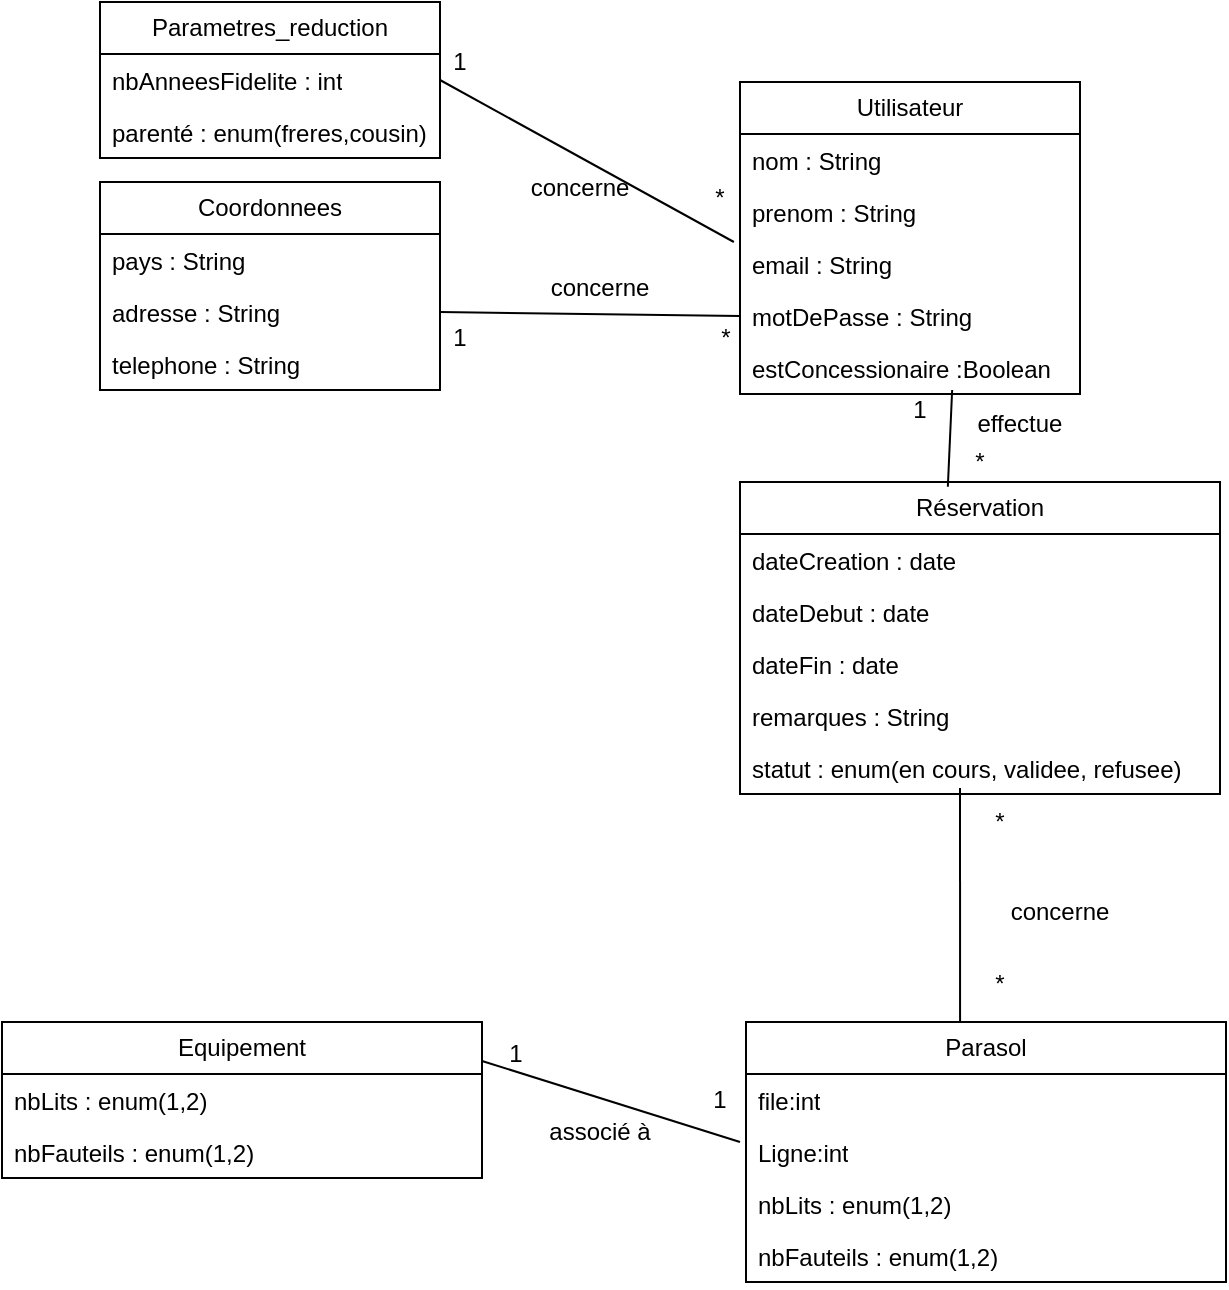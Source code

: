 <mxfile version="21.3.7" type="github">
  <diagram name="Page-1" id="dKBTrxsumRvwRfnkc9OE">
    <mxGraphModel dx="1354" dy="314" grid="1" gridSize="10" guides="1" tooltips="1" connect="1" arrows="1" fold="1" page="1" pageScale="1" pageWidth="827" pageHeight="1169" math="0" shadow="0">
      <root>
        <mxCell id="0" />
        <mxCell id="1" parent="0" />
        <mxCell id="kaMZpVxV8Li5TpcQR-ti-2" value="Parametres_reduction" style="swimlane;fontStyle=0;childLayout=stackLayout;horizontal=1;startSize=26;fillColor=none;horizontalStack=0;resizeParent=1;resizeParentMax=0;resizeLast=0;collapsible=1;marginBottom=0;whiteSpace=wrap;html=1;" vertex="1" parent="1">
          <mxGeometry x="30" y="20" width="170" height="78" as="geometry" />
        </mxCell>
        <mxCell id="kaMZpVxV8Li5TpcQR-ti-5" value="nbAnneesFidelite : int" style="text;strokeColor=none;fillColor=none;align=left;verticalAlign=top;spacingLeft=4;spacingRight=4;overflow=hidden;rotatable=0;points=[[0,0.5],[1,0.5]];portConstraint=eastwest;whiteSpace=wrap;html=1;" vertex="1" parent="kaMZpVxV8Li5TpcQR-ti-2">
          <mxGeometry y="26" width="170" height="26" as="geometry" />
        </mxCell>
        <mxCell id="kaMZpVxV8Li5TpcQR-ti-8" value="parenté : enum(freres,cousin)" style="text;strokeColor=none;fillColor=none;align=left;verticalAlign=top;spacingLeft=4;spacingRight=4;overflow=hidden;rotatable=0;points=[[0,0.5],[1,0.5]];portConstraint=eastwest;whiteSpace=wrap;html=1;" vertex="1" parent="kaMZpVxV8Li5TpcQR-ti-2">
          <mxGeometry y="52" width="170" height="26" as="geometry" />
        </mxCell>
        <mxCell id="kaMZpVxV8Li5TpcQR-ti-9" value="Coordonnees" style="swimlane;fontStyle=0;childLayout=stackLayout;horizontal=1;startSize=26;fillColor=none;horizontalStack=0;resizeParent=1;resizeParentMax=0;resizeLast=0;collapsible=1;marginBottom=0;whiteSpace=wrap;html=1;" vertex="1" parent="1">
          <mxGeometry x="30" y="110" width="170" height="104" as="geometry" />
        </mxCell>
        <mxCell id="kaMZpVxV8Li5TpcQR-ti-10" value="pays : String" style="text;strokeColor=none;fillColor=none;align=left;verticalAlign=top;spacingLeft=4;spacingRight=4;overflow=hidden;rotatable=0;points=[[0,0.5],[1,0.5]];portConstraint=eastwest;whiteSpace=wrap;html=1;" vertex="1" parent="kaMZpVxV8Li5TpcQR-ti-9">
          <mxGeometry y="26" width="170" height="26" as="geometry" />
        </mxCell>
        <mxCell id="kaMZpVxV8Li5TpcQR-ti-11" value="adresse : String" style="text;strokeColor=none;fillColor=none;align=left;verticalAlign=top;spacingLeft=4;spacingRight=4;overflow=hidden;rotatable=0;points=[[0,0.5],[1,0.5]];portConstraint=eastwest;whiteSpace=wrap;html=1;" vertex="1" parent="kaMZpVxV8Li5TpcQR-ti-9">
          <mxGeometry y="52" width="170" height="26" as="geometry" />
        </mxCell>
        <mxCell id="kaMZpVxV8Li5TpcQR-ti-12" value="telephone : String" style="text;strokeColor=none;fillColor=none;align=left;verticalAlign=top;spacingLeft=4;spacingRight=4;overflow=hidden;rotatable=0;points=[[0,0.5],[1,0.5]];portConstraint=eastwest;whiteSpace=wrap;html=1;" vertex="1" parent="kaMZpVxV8Li5TpcQR-ti-9">
          <mxGeometry y="78" width="170" height="26" as="geometry" />
        </mxCell>
        <mxCell id="kaMZpVxV8Li5TpcQR-ti-13" value="Utilisateur" style="swimlane;fontStyle=0;childLayout=stackLayout;horizontal=1;startSize=26;fillColor=none;horizontalStack=0;resizeParent=1;resizeParentMax=0;resizeLast=0;collapsible=1;marginBottom=0;whiteSpace=wrap;html=1;" vertex="1" parent="1">
          <mxGeometry x="350" y="60" width="170" height="156" as="geometry" />
        </mxCell>
        <mxCell id="kaMZpVxV8Li5TpcQR-ti-14" value="nom : String" style="text;strokeColor=none;fillColor=none;align=left;verticalAlign=top;spacingLeft=4;spacingRight=4;overflow=hidden;rotatable=0;points=[[0,0.5],[1,0.5]];portConstraint=eastwest;whiteSpace=wrap;html=1;" vertex="1" parent="kaMZpVxV8Li5TpcQR-ti-13">
          <mxGeometry y="26" width="170" height="26" as="geometry" />
        </mxCell>
        <mxCell id="kaMZpVxV8Li5TpcQR-ti-15" value="prenom : String" style="text;strokeColor=none;fillColor=none;align=left;verticalAlign=top;spacingLeft=4;spacingRight=4;overflow=hidden;rotatable=0;points=[[0,0.5],[1,0.5]];portConstraint=eastwest;whiteSpace=wrap;html=1;" vertex="1" parent="kaMZpVxV8Li5TpcQR-ti-13">
          <mxGeometry y="52" width="170" height="26" as="geometry" />
        </mxCell>
        <mxCell id="kaMZpVxV8Li5TpcQR-ti-16" value="email : String" style="text;strokeColor=none;fillColor=none;align=left;verticalAlign=top;spacingLeft=4;spacingRight=4;overflow=hidden;rotatable=0;points=[[0,0.5],[1,0.5]];portConstraint=eastwest;whiteSpace=wrap;html=1;" vertex="1" parent="kaMZpVxV8Li5TpcQR-ti-13">
          <mxGeometry y="78" width="170" height="26" as="geometry" />
        </mxCell>
        <mxCell id="kaMZpVxV8Li5TpcQR-ti-17" value="motDePasse : String" style="text;strokeColor=none;fillColor=none;align=left;verticalAlign=top;spacingLeft=4;spacingRight=4;overflow=hidden;rotatable=0;points=[[0,0.5],[1,0.5]];portConstraint=eastwest;whiteSpace=wrap;html=1;" vertex="1" parent="kaMZpVxV8Li5TpcQR-ti-13">
          <mxGeometry y="104" width="170" height="26" as="geometry" />
        </mxCell>
        <mxCell id="kaMZpVxV8Li5TpcQR-ti-18" value="estConcessionaire :Boolean" style="text;strokeColor=none;fillColor=none;align=left;verticalAlign=top;spacingLeft=4;spacingRight=4;overflow=hidden;rotatable=0;points=[[0,0.5],[1,0.5]];portConstraint=eastwest;whiteSpace=wrap;html=1;" vertex="1" parent="kaMZpVxV8Li5TpcQR-ti-13">
          <mxGeometry y="130" width="170" height="26" as="geometry" />
        </mxCell>
        <mxCell id="kaMZpVxV8Li5TpcQR-ti-19" value="Réservation" style="swimlane;fontStyle=0;childLayout=stackLayout;horizontal=1;startSize=26;fillColor=none;horizontalStack=0;resizeParent=1;resizeParentMax=0;resizeLast=0;collapsible=1;marginBottom=0;whiteSpace=wrap;html=1;" vertex="1" parent="1">
          <mxGeometry x="350" y="260" width="240" height="156" as="geometry" />
        </mxCell>
        <mxCell id="kaMZpVxV8Li5TpcQR-ti-20" value="dateCreation : date" style="text;strokeColor=none;fillColor=none;align=left;verticalAlign=top;spacingLeft=4;spacingRight=4;overflow=hidden;rotatable=0;points=[[0,0.5],[1,0.5]];portConstraint=eastwest;whiteSpace=wrap;html=1;" vertex="1" parent="kaMZpVxV8Li5TpcQR-ti-19">
          <mxGeometry y="26" width="240" height="26" as="geometry" />
        </mxCell>
        <mxCell id="kaMZpVxV8Li5TpcQR-ti-21" value="dateDebut : date" style="text;strokeColor=none;fillColor=none;align=left;verticalAlign=top;spacingLeft=4;spacingRight=4;overflow=hidden;rotatable=0;points=[[0,0.5],[1,0.5]];portConstraint=eastwest;whiteSpace=wrap;html=1;" vertex="1" parent="kaMZpVxV8Li5TpcQR-ti-19">
          <mxGeometry y="52" width="240" height="26" as="geometry" />
        </mxCell>
        <mxCell id="kaMZpVxV8Li5TpcQR-ti-22" value="dateFin : date" style="text;strokeColor=none;fillColor=none;align=left;verticalAlign=top;spacingLeft=4;spacingRight=4;overflow=hidden;rotatable=0;points=[[0,0.5],[1,0.5]];portConstraint=eastwest;whiteSpace=wrap;html=1;" vertex="1" parent="kaMZpVxV8Li5TpcQR-ti-19">
          <mxGeometry y="78" width="240" height="26" as="geometry" />
        </mxCell>
        <mxCell id="kaMZpVxV8Li5TpcQR-ti-63" value="remarques : String" style="text;strokeColor=none;fillColor=none;align=left;verticalAlign=top;spacingLeft=4;spacingRight=4;overflow=hidden;rotatable=0;points=[[0,0.5],[1,0.5]];portConstraint=eastwest;whiteSpace=wrap;html=1;" vertex="1" parent="kaMZpVxV8Li5TpcQR-ti-19">
          <mxGeometry y="104" width="240" height="26" as="geometry" />
        </mxCell>
        <mxCell id="kaMZpVxV8Li5TpcQR-ti-25" value="&lt;div&gt;statut : enum(en cours, validee, refusee)&lt;/div&gt;&lt;div&gt;&lt;br&gt;&lt;/div&gt;" style="text;strokeColor=none;fillColor=none;align=left;verticalAlign=top;spacingLeft=4;spacingRight=4;overflow=hidden;rotatable=0;points=[[0,0.5],[1,0.5]];portConstraint=eastwest;whiteSpace=wrap;html=1;" vertex="1" parent="kaMZpVxV8Li5TpcQR-ti-19">
          <mxGeometry y="130" width="240" height="26" as="geometry" />
        </mxCell>
        <mxCell id="kaMZpVxV8Li5TpcQR-ti-27" value="Parasol" style="swimlane;fontStyle=0;childLayout=stackLayout;horizontal=1;startSize=26;fillColor=none;horizontalStack=0;resizeParent=1;resizeParentMax=0;resizeLast=0;collapsible=1;marginBottom=0;whiteSpace=wrap;html=1;" vertex="1" parent="1">
          <mxGeometry x="353" y="530" width="240" height="130" as="geometry" />
        </mxCell>
        <mxCell id="kaMZpVxV8Li5TpcQR-ti-28" value="file:int" style="text;strokeColor=none;fillColor=none;align=left;verticalAlign=top;spacingLeft=4;spacingRight=4;overflow=hidden;rotatable=0;points=[[0,0.5],[1,0.5]];portConstraint=eastwest;whiteSpace=wrap;html=1;" vertex="1" parent="kaMZpVxV8Li5TpcQR-ti-27">
          <mxGeometry y="26" width="240" height="26" as="geometry" />
        </mxCell>
        <mxCell id="kaMZpVxV8Li5TpcQR-ti-29" value="Ligne:int" style="text;strokeColor=none;fillColor=none;align=left;verticalAlign=top;spacingLeft=4;spacingRight=4;overflow=hidden;rotatable=0;points=[[0,0.5],[1,0.5]];portConstraint=eastwest;whiteSpace=wrap;html=1;" vertex="1" parent="kaMZpVxV8Li5TpcQR-ti-27">
          <mxGeometry y="52" width="240" height="26" as="geometry" />
        </mxCell>
        <mxCell id="kaMZpVxV8Li5TpcQR-ti-23" value="nbLits : enum(1,2)" style="text;strokeColor=none;fillColor=none;align=left;verticalAlign=top;spacingLeft=4;spacingRight=4;overflow=hidden;rotatable=0;points=[[0,0.5],[1,0.5]];portConstraint=eastwest;whiteSpace=wrap;html=1;" vertex="1" parent="kaMZpVxV8Li5TpcQR-ti-27">
          <mxGeometry y="78" width="240" height="26" as="geometry" />
        </mxCell>
        <mxCell id="kaMZpVxV8Li5TpcQR-ti-24" value="nbFauteils : enum(1,2)" style="text;strokeColor=none;fillColor=none;align=left;verticalAlign=top;spacingLeft=4;spacingRight=4;overflow=hidden;rotatable=0;points=[[0,0.5],[1,0.5]];portConstraint=eastwest;whiteSpace=wrap;html=1;" vertex="1" parent="kaMZpVxV8Li5TpcQR-ti-27">
          <mxGeometry y="104" width="240" height="26" as="geometry" />
        </mxCell>
        <mxCell id="kaMZpVxV8Li5TpcQR-ti-34" value="" style="endArrow=none;html=1;rounded=0;exitX=1;exitY=0.5;exitDx=0;exitDy=0;entryX=-0.018;entryY=0.077;entryDx=0;entryDy=0;entryPerimeter=0;" edge="1" parent="1" source="kaMZpVxV8Li5TpcQR-ti-5" target="kaMZpVxV8Li5TpcQR-ti-16">
          <mxGeometry width="50" height="50" relative="1" as="geometry">
            <mxPoint x="250" y="120" as="sourcePoint" />
            <mxPoint x="300" y="70" as="targetPoint" />
          </mxGeometry>
        </mxCell>
        <mxCell id="kaMZpVxV8Li5TpcQR-ti-35" value="" style="endArrow=none;html=1;rounded=0;entryX=0;entryY=0.5;entryDx=0;entryDy=0;exitX=1;exitY=0.5;exitDx=0;exitDy=0;" edge="1" parent="1" source="kaMZpVxV8Li5TpcQR-ti-11" target="kaMZpVxV8Li5TpcQR-ti-17">
          <mxGeometry width="50" height="50" relative="1" as="geometry">
            <mxPoint x="230" y="210" as="sourcePoint" />
            <mxPoint x="280" y="160" as="targetPoint" />
          </mxGeometry>
        </mxCell>
        <mxCell id="kaMZpVxV8Li5TpcQR-ti-37" value="" style="endArrow=none;html=1;rounded=0;exitX=0.5;exitY=1;exitDx=0;exitDy=0;entryX=0.446;entryY=0;entryDx=0;entryDy=0;entryPerimeter=0;" edge="1" parent="1" target="kaMZpVxV8Li5TpcQR-ti-27">
          <mxGeometry width="50" height="50" relative="1" as="geometry">
            <mxPoint x="460" y="413" as="sourcePoint" />
            <mxPoint x="1040" y="140" as="targetPoint" />
          </mxGeometry>
        </mxCell>
        <mxCell id="kaMZpVxV8Li5TpcQR-ti-38" value="1" style="text;html=1;strokeColor=none;fillColor=none;align=center;verticalAlign=middle;whiteSpace=wrap;rounded=0;" vertex="1" parent="1">
          <mxGeometry x="200" y="178" width="20" height="20" as="geometry" />
        </mxCell>
        <mxCell id="kaMZpVxV8Li5TpcQR-ti-39" value="*" style="text;html=1;strokeColor=none;fillColor=none;align=center;verticalAlign=middle;whiteSpace=wrap;rounded=0;" vertex="1" parent="1">
          <mxGeometry x="330" y="108" width="20" height="20" as="geometry" />
        </mxCell>
        <mxCell id="kaMZpVxV8Li5TpcQR-ti-42" value="*" style="text;html=1;strokeColor=none;fillColor=none;align=center;verticalAlign=middle;whiteSpace=wrap;rounded=0;" vertex="1" parent="1">
          <mxGeometry x="470" y="420" width="20" height="20" as="geometry" />
        </mxCell>
        <mxCell id="kaMZpVxV8Li5TpcQR-ti-43" value="concerne" style="text;html=1;strokeColor=none;fillColor=none;align=center;verticalAlign=middle;whiteSpace=wrap;rounded=0;" vertex="1" parent="1">
          <mxGeometry x="480" y="460" width="60" height="30" as="geometry" />
        </mxCell>
        <mxCell id="kaMZpVxV8Li5TpcQR-ti-45" value="1" style="text;html=1;strokeColor=none;fillColor=none;align=center;verticalAlign=middle;whiteSpace=wrap;rounded=0;" vertex="1" parent="1">
          <mxGeometry x="430" y="214" width="20" height="20" as="geometry" />
        </mxCell>
        <mxCell id="kaMZpVxV8Li5TpcQR-ti-46" value="*" style="text;html=1;strokeColor=none;fillColor=none;align=center;verticalAlign=middle;whiteSpace=wrap;rounded=0;" vertex="1" parent="1">
          <mxGeometry x="460" y="240" width="20" height="20" as="geometry" />
        </mxCell>
        <mxCell id="kaMZpVxV8Li5TpcQR-ti-49" value="effectue" style="text;html=1;strokeColor=none;fillColor=none;align=center;verticalAlign=middle;whiteSpace=wrap;rounded=0;" vertex="1" parent="1">
          <mxGeometry x="460" y="216" width="60" height="30" as="geometry" />
        </mxCell>
        <mxCell id="kaMZpVxV8Li5TpcQR-ti-50" value="1" style="text;html=1;strokeColor=none;fillColor=none;align=center;verticalAlign=middle;whiteSpace=wrap;rounded=0;" vertex="1" parent="1">
          <mxGeometry x="200" y="40" width="20" height="20" as="geometry" />
        </mxCell>
        <mxCell id="kaMZpVxV8Li5TpcQR-ti-52" value="concerne" style="text;html=1;strokeColor=none;fillColor=none;align=center;verticalAlign=middle;whiteSpace=wrap;rounded=0;" vertex="1" parent="1">
          <mxGeometry x="240" y="98" width="60" height="30" as="geometry" />
        </mxCell>
        <mxCell id="kaMZpVxV8Li5TpcQR-ti-53" value="concerne" style="text;html=1;strokeColor=none;fillColor=none;align=center;verticalAlign=middle;whiteSpace=wrap;rounded=0;" vertex="1" parent="1">
          <mxGeometry x="250" y="148" width="60" height="30" as="geometry" />
        </mxCell>
        <mxCell id="kaMZpVxV8Li5TpcQR-ti-54" value="*" style="text;html=1;strokeColor=none;fillColor=none;align=center;verticalAlign=middle;whiteSpace=wrap;rounded=0;" vertex="1" parent="1">
          <mxGeometry x="333" y="178" width="20" height="20" as="geometry" />
        </mxCell>
        <mxCell id="kaMZpVxV8Li5TpcQR-ti-58" value="" style="endArrow=none;html=1;rounded=0;entryX=0.624;entryY=0.923;entryDx=0;entryDy=0;entryPerimeter=0;exitX=0.433;exitY=0.015;exitDx=0;exitDy=0;exitPerimeter=0;" edge="1" parent="1" source="kaMZpVxV8Li5TpcQR-ti-19" target="kaMZpVxV8Li5TpcQR-ti-18">
          <mxGeometry width="50" height="50" relative="1" as="geometry">
            <mxPoint x="400" y="260" as="sourcePoint" />
            <mxPoint x="450" y="210" as="targetPoint" />
          </mxGeometry>
        </mxCell>
        <mxCell id="kaMZpVxV8Li5TpcQR-ti-64" value="*" style="text;html=1;strokeColor=none;fillColor=none;align=center;verticalAlign=middle;whiteSpace=wrap;rounded=0;" vertex="1" parent="1">
          <mxGeometry x="470" y="501" width="20" height="20" as="geometry" />
        </mxCell>
        <mxCell id="kaMZpVxV8Li5TpcQR-ti-67" value="Equipement" style="swimlane;fontStyle=0;childLayout=stackLayout;horizontal=1;startSize=26;fillColor=none;horizontalStack=0;resizeParent=1;resizeParentMax=0;resizeLast=0;collapsible=1;marginBottom=0;whiteSpace=wrap;html=1;" vertex="1" parent="1">
          <mxGeometry x="-19" y="530" width="240" height="78" as="geometry" />
        </mxCell>
        <mxCell id="kaMZpVxV8Li5TpcQR-ti-70" value="nbLits : enum(1,2)" style="text;strokeColor=none;fillColor=none;align=left;verticalAlign=top;spacingLeft=4;spacingRight=4;overflow=hidden;rotatable=0;points=[[0,0.5],[1,0.5]];portConstraint=eastwest;whiteSpace=wrap;html=1;" vertex="1" parent="kaMZpVxV8Li5TpcQR-ti-67">
          <mxGeometry y="26" width="240" height="26" as="geometry" />
        </mxCell>
        <mxCell id="kaMZpVxV8Li5TpcQR-ti-71" value="nbFauteils : enum(1,2)" style="text;strokeColor=none;fillColor=none;align=left;verticalAlign=top;spacingLeft=4;spacingRight=4;overflow=hidden;rotatable=0;points=[[0,0.5],[1,0.5]];portConstraint=eastwest;whiteSpace=wrap;html=1;" vertex="1" parent="kaMZpVxV8Li5TpcQR-ti-67">
          <mxGeometry y="52" width="240" height="26" as="geometry" />
        </mxCell>
        <mxCell id="kaMZpVxV8Li5TpcQR-ti-72" value="" style="endArrow=none;html=1;rounded=0;exitX=1;exitY=0.25;exitDx=0;exitDy=0;" edge="1" parent="1" source="kaMZpVxV8Li5TpcQR-ti-67">
          <mxGeometry width="50" height="50" relative="1" as="geometry">
            <mxPoint x="300" y="640" as="sourcePoint" />
            <mxPoint x="350" y="590" as="targetPoint" />
          </mxGeometry>
        </mxCell>
        <mxCell id="kaMZpVxV8Li5TpcQR-ti-73" value="1" style="text;html=1;strokeColor=none;fillColor=none;align=center;verticalAlign=middle;whiteSpace=wrap;rounded=0;" vertex="1" parent="1">
          <mxGeometry x="330" y="559" width="20" height="20" as="geometry" />
        </mxCell>
        <mxCell id="kaMZpVxV8Li5TpcQR-ti-74" value="1" style="text;html=1;strokeColor=none;fillColor=none;align=center;verticalAlign=middle;whiteSpace=wrap;rounded=0;" vertex="1" parent="1">
          <mxGeometry x="228" y="536" width="20" height="20" as="geometry" />
        </mxCell>
        <mxCell id="kaMZpVxV8Li5TpcQR-ti-75" value="associé à" style="text;html=1;strokeColor=none;fillColor=none;align=center;verticalAlign=middle;whiteSpace=wrap;rounded=0;" vertex="1" parent="1">
          <mxGeometry x="250" y="570" width="60" height="30" as="geometry" />
        </mxCell>
      </root>
    </mxGraphModel>
  </diagram>
</mxfile>
